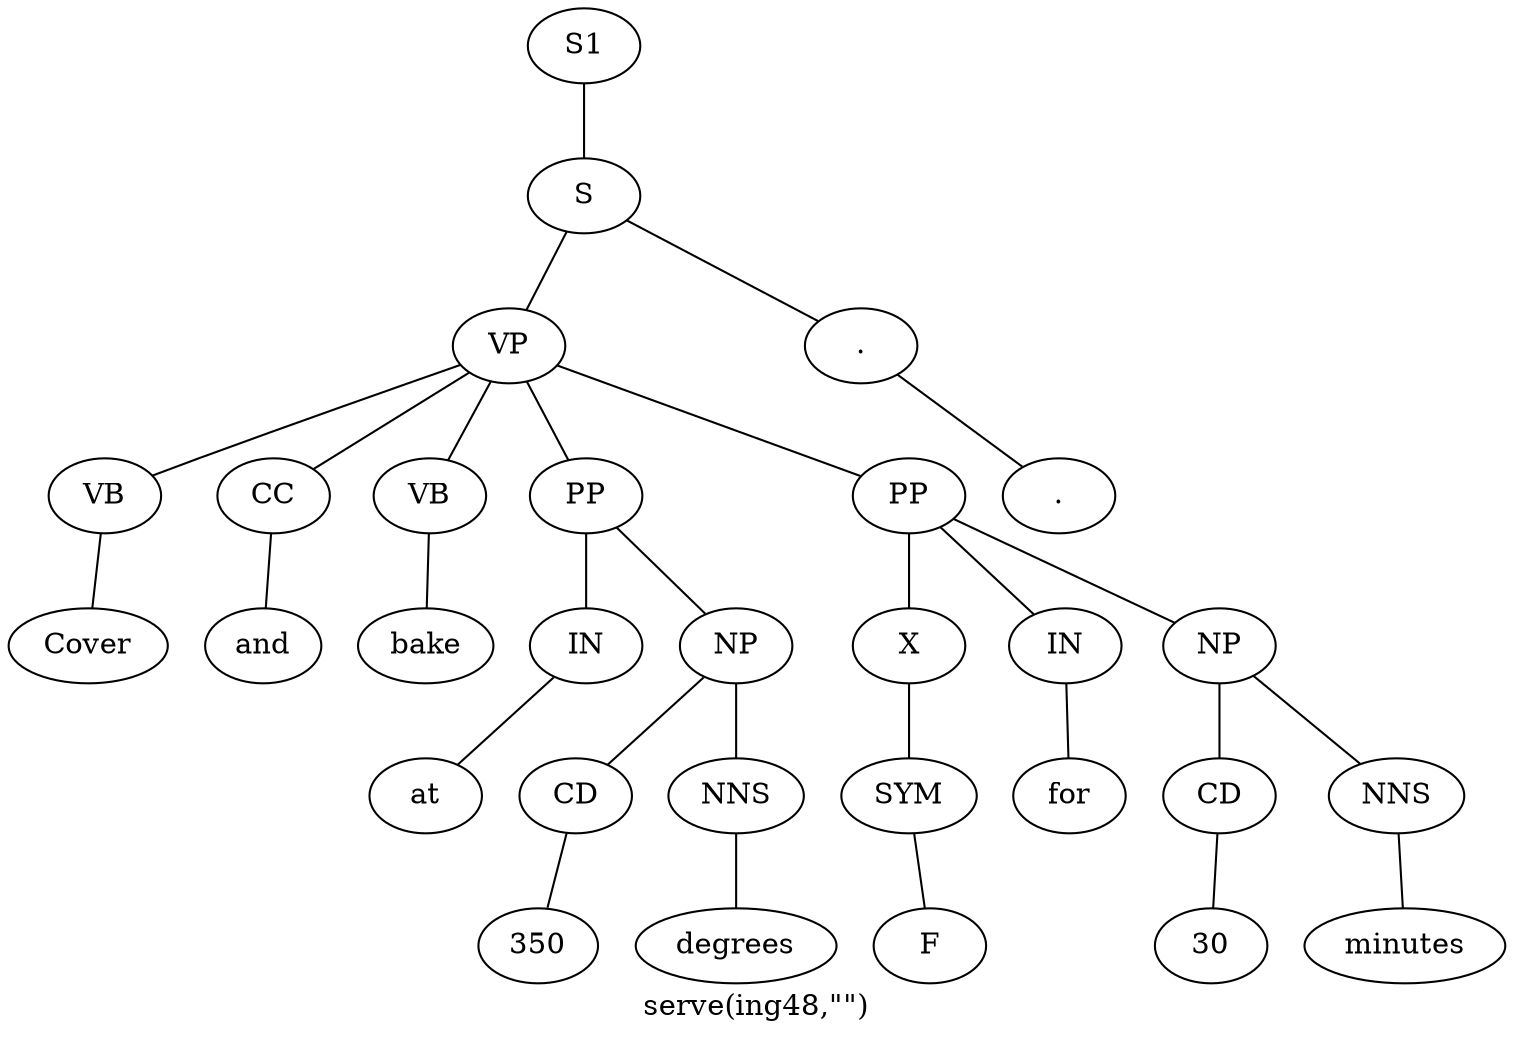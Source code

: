 graph SyntaxGraph {
	label = "serve(ing48,\"\")";
	Node0 [label="S1"];
	Node1 [label="S"];
	Node2 [label="VP"];
	Node3 [label="VB"];
	Node4 [label="Cover"];
	Node5 [label="CC"];
	Node6 [label="and"];
	Node7 [label="VB"];
	Node8 [label="bake"];
	Node9 [label="PP"];
	Node10 [label="IN"];
	Node11 [label="at"];
	Node12 [label="NP"];
	Node13 [label="CD"];
	Node14 [label="350"];
	Node15 [label="NNS"];
	Node16 [label="degrees"];
	Node17 [label="PP"];
	Node18 [label="X"];
	Node19 [label="SYM"];
	Node20 [label="F"];
	Node21 [label="IN"];
	Node22 [label="for"];
	Node23 [label="NP"];
	Node24 [label="CD"];
	Node25 [label="30"];
	Node26 [label="NNS"];
	Node27 [label="minutes"];
	Node28 [label="."];
	Node29 [label="."];

	Node0 -- Node1;
	Node1 -- Node2;
	Node1 -- Node28;
	Node2 -- Node3;
	Node2 -- Node5;
	Node2 -- Node7;
	Node2 -- Node9;
	Node2 -- Node17;
	Node3 -- Node4;
	Node5 -- Node6;
	Node7 -- Node8;
	Node9 -- Node10;
	Node9 -- Node12;
	Node10 -- Node11;
	Node12 -- Node13;
	Node12 -- Node15;
	Node13 -- Node14;
	Node15 -- Node16;
	Node17 -- Node18;
	Node17 -- Node21;
	Node17 -- Node23;
	Node18 -- Node19;
	Node19 -- Node20;
	Node21 -- Node22;
	Node23 -- Node24;
	Node23 -- Node26;
	Node24 -- Node25;
	Node26 -- Node27;
	Node28 -- Node29;
}